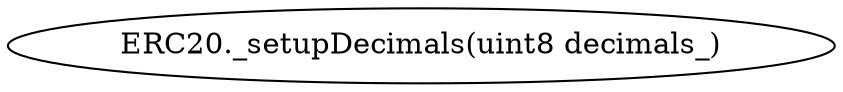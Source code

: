 digraph "" {
	graph [bb="0,0,342.83,36"];
	node [label="\N"];
	"ERC20._setupDecimals(uint8 decimals_)"	 [height=0.5,
		pos="171.41,18",
		width=4.7615];
}
